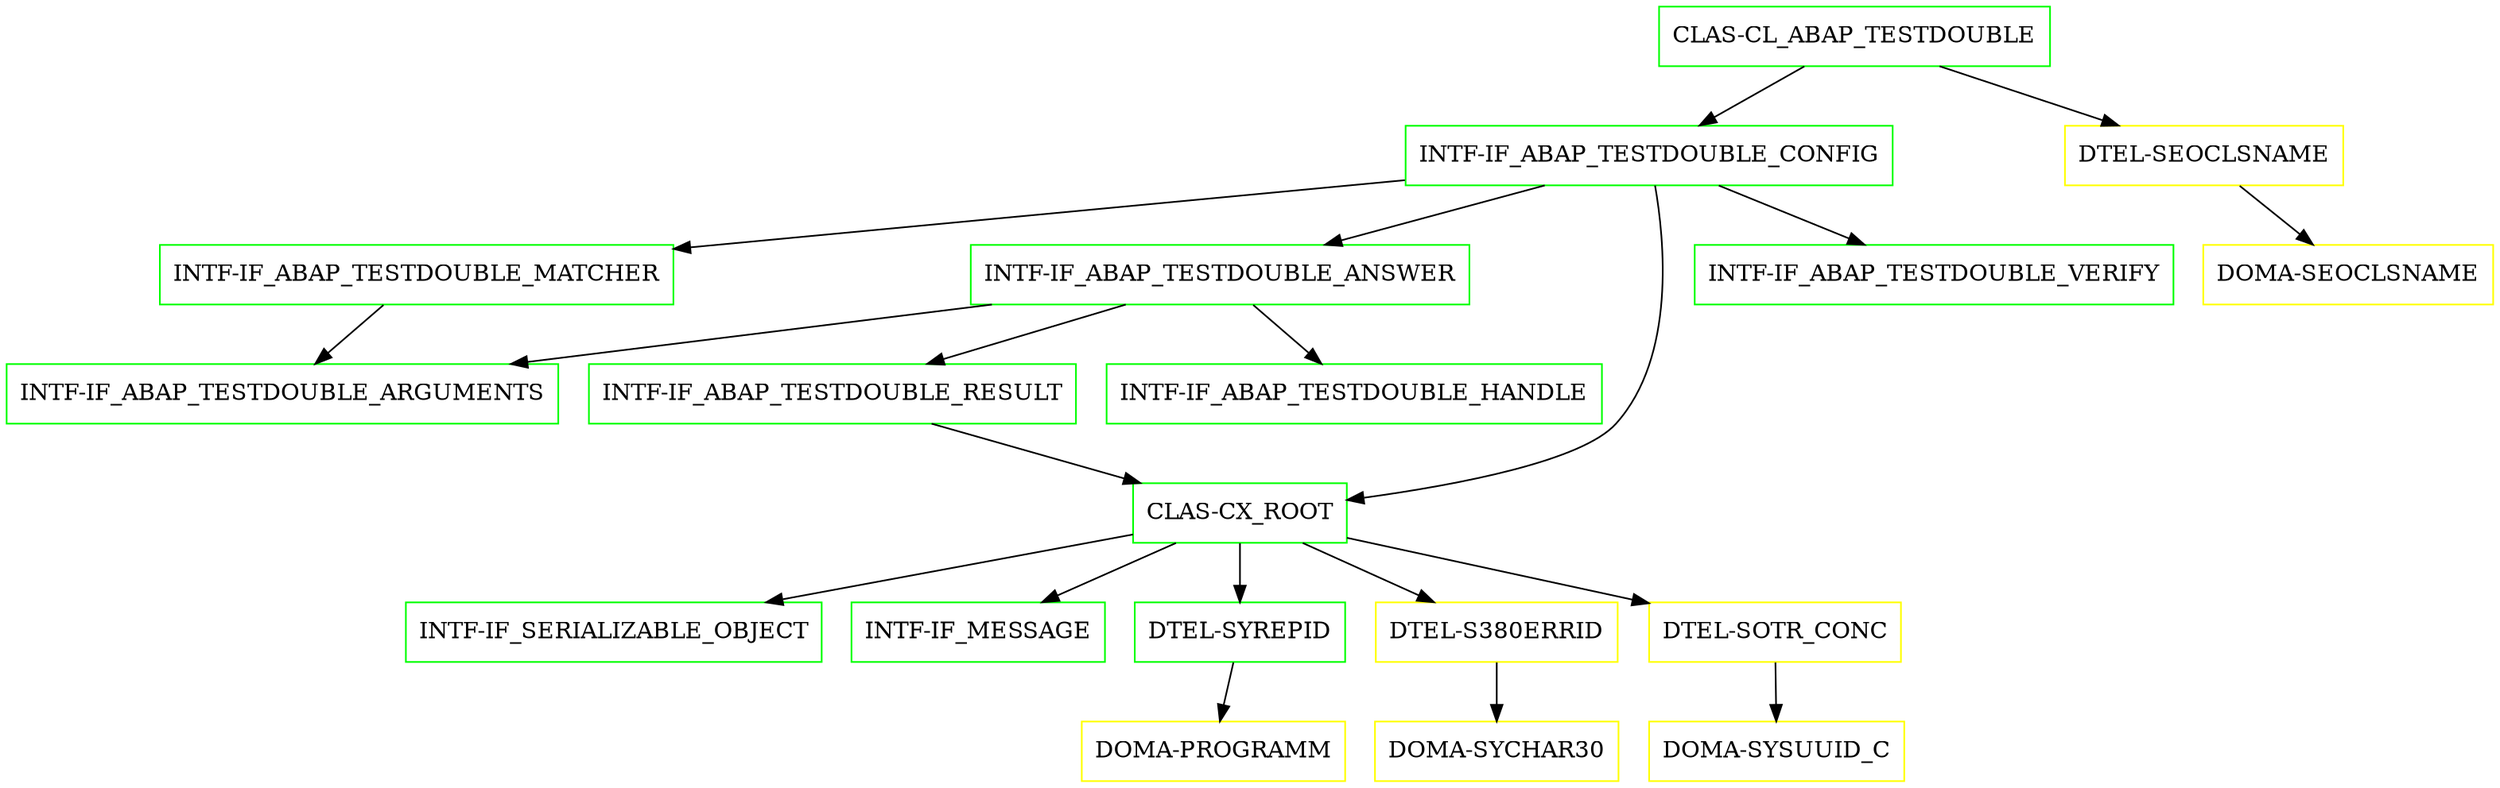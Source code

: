 digraph G {
  "CLAS-CL_ABAP_TESTDOUBLE" [shape=box,color=green];
  "INTF-IF_ABAP_TESTDOUBLE_CONFIG" [shape=box,color=green,URL="./INTF_IF_ABAP_TESTDOUBLE_CONFIG.html"];
  "INTF-IF_ABAP_TESTDOUBLE_MATCHER" [shape=box,color=green,URL="./INTF_IF_ABAP_TESTDOUBLE_MATCHER.html"];
  "INTF-IF_ABAP_TESTDOUBLE_ARGUMENTS" [shape=box,color=green,URL="./INTF_IF_ABAP_TESTDOUBLE_ARGUMENTS.html"];
  "INTF-IF_ABAP_TESTDOUBLE_ANSWER" [shape=box,color=green,URL="./INTF_IF_ABAP_TESTDOUBLE_ANSWER.html"];
  "INTF-IF_ABAP_TESTDOUBLE_RESULT" [shape=box,color=green,URL="./INTF_IF_ABAP_TESTDOUBLE_RESULT.html"];
  "CLAS-CX_ROOT" [shape=box,color=green,URL="./CLAS_CX_ROOT.html"];
  "INTF-IF_SERIALIZABLE_OBJECT" [shape=box,color=green,URL="./INTF_IF_SERIALIZABLE_OBJECT.html"];
  "INTF-IF_MESSAGE" [shape=box,color=green,URL="./INTF_IF_MESSAGE.html"];
  "DTEL-SYREPID" [shape=box,color=green,URL="./DTEL_SYREPID.html"];
  "DOMA-PROGRAMM" [shape=box,color=yellow,URL="./DOMA_PROGRAMM.html"];
  "DTEL-S380ERRID" [shape=box,color=yellow,URL="./DTEL_S380ERRID.html"];
  "DOMA-SYCHAR30" [shape=box,color=yellow,URL="./DOMA_SYCHAR30.html"];
  "DTEL-SOTR_CONC" [shape=box,color=yellow,URL="./DTEL_SOTR_CONC.html"];
  "DOMA-SYSUUID_C" [shape=box,color=yellow,URL="./DOMA_SYSUUID_C.html"];
  "INTF-IF_ABAP_TESTDOUBLE_HANDLE" [shape=box,color=green,URL="./INTF_IF_ABAP_TESTDOUBLE_HANDLE.html"];
  "INTF-IF_ABAP_TESTDOUBLE_VERIFY" [shape=box,color=green,URL="./INTF_IF_ABAP_TESTDOUBLE_VERIFY.html"];
  "DTEL-SEOCLSNAME" [shape=box,color=yellow,URL="./DTEL_SEOCLSNAME.html"];
  "DOMA-SEOCLSNAME" [shape=box,color=yellow,URL="./DOMA_SEOCLSNAME.html"];
  "CLAS-CL_ABAP_TESTDOUBLE" -> "DTEL-SEOCLSNAME";
  "CLAS-CL_ABAP_TESTDOUBLE" -> "INTF-IF_ABAP_TESTDOUBLE_CONFIG";
  "INTF-IF_ABAP_TESTDOUBLE_CONFIG" -> "CLAS-CX_ROOT";
  "INTF-IF_ABAP_TESTDOUBLE_CONFIG" -> "INTF-IF_ABAP_TESTDOUBLE_VERIFY";
  "INTF-IF_ABAP_TESTDOUBLE_CONFIG" -> "INTF-IF_ABAP_TESTDOUBLE_ANSWER";
  "INTF-IF_ABAP_TESTDOUBLE_CONFIG" -> "INTF-IF_ABAP_TESTDOUBLE_MATCHER";
  "INTF-IF_ABAP_TESTDOUBLE_MATCHER" -> "INTF-IF_ABAP_TESTDOUBLE_ARGUMENTS";
  "INTF-IF_ABAP_TESTDOUBLE_ANSWER" -> "INTF-IF_ABAP_TESTDOUBLE_HANDLE";
  "INTF-IF_ABAP_TESTDOUBLE_ANSWER" -> "INTF-IF_ABAP_TESTDOUBLE_ARGUMENTS";
  "INTF-IF_ABAP_TESTDOUBLE_ANSWER" -> "INTF-IF_ABAP_TESTDOUBLE_RESULT";
  "INTF-IF_ABAP_TESTDOUBLE_RESULT" -> "CLAS-CX_ROOT";
  "CLAS-CX_ROOT" -> "DTEL-SOTR_CONC";
  "CLAS-CX_ROOT" -> "DTEL-S380ERRID";
  "CLAS-CX_ROOT" -> "DTEL-SYREPID";
  "CLAS-CX_ROOT" -> "INTF-IF_MESSAGE";
  "CLAS-CX_ROOT" -> "INTF-IF_SERIALIZABLE_OBJECT";
  "DTEL-SYREPID" -> "DOMA-PROGRAMM";
  "DTEL-S380ERRID" -> "DOMA-SYCHAR30";
  "DTEL-SOTR_CONC" -> "DOMA-SYSUUID_C";
  "DTEL-SEOCLSNAME" -> "DOMA-SEOCLSNAME";
}
